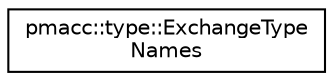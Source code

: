 digraph "Graphical Class Hierarchy"
{
 // LATEX_PDF_SIZE
  edge [fontname="Helvetica",fontsize="10",labelfontname="Helvetica",labelfontsize="10"];
  node [fontname="Helvetica",fontsize="10",shape=record];
  rankdir="LR";
  Node0 [label="pmacc::type::ExchangeType\lNames",height=0.2,width=0.4,color="black", fillcolor="white", style="filled",URL="$structpmacc_1_1type_1_1_exchange_type_names.html",tooltip=" "];
}
